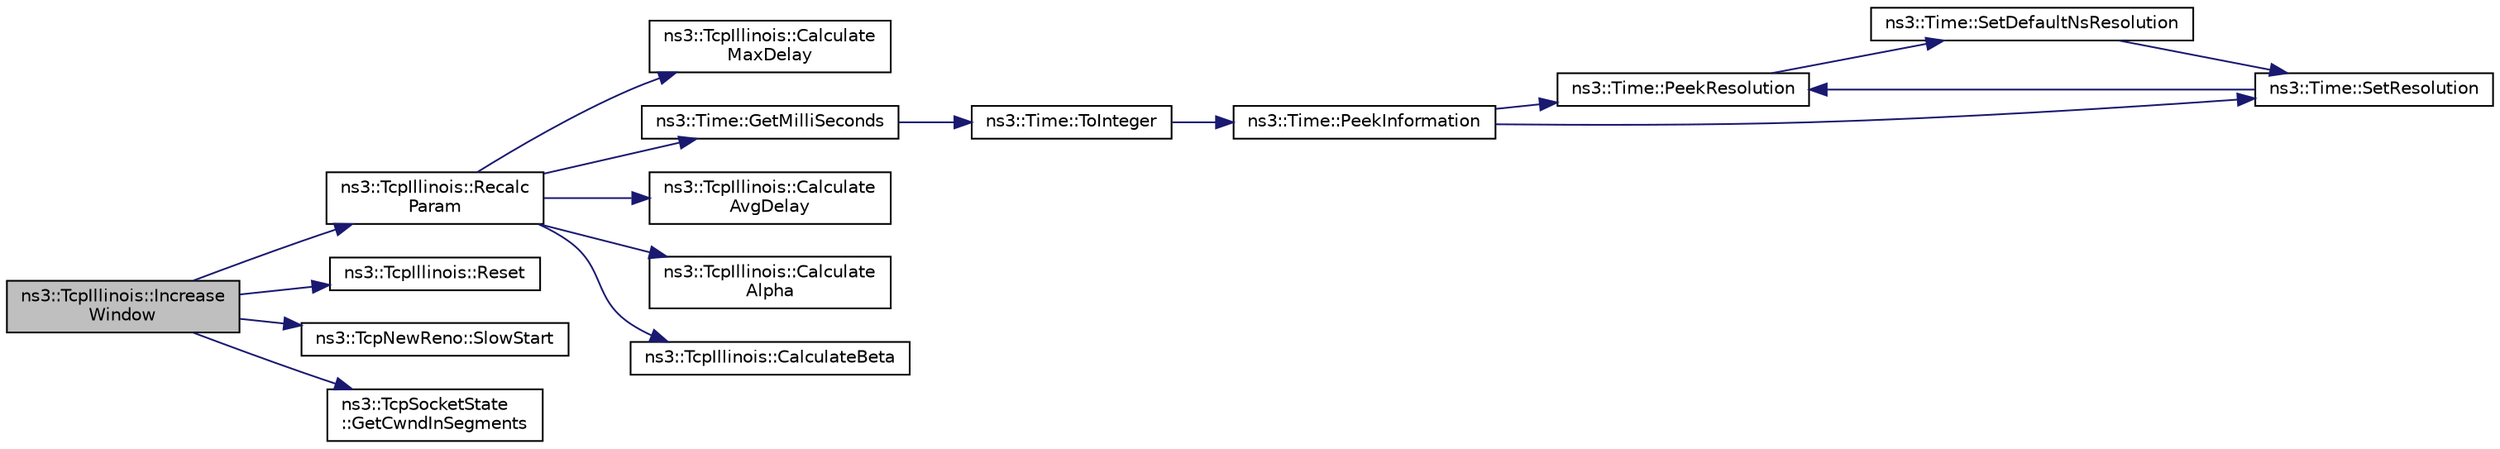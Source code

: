 digraph "ns3::TcpIllinois::IncreaseWindow"
{
  edge [fontname="Helvetica",fontsize="10",labelfontname="Helvetica",labelfontsize="10"];
  node [fontname="Helvetica",fontsize="10",shape=record];
  rankdir="LR";
  Node1 [label="ns3::TcpIllinois::Increase\lWindow",height=0.2,width=0.4,color="black", fillcolor="grey75", style="filled", fontcolor="black"];
  Node1 -> Node2 [color="midnightblue",fontsize="10",style="solid"];
  Node2 [label="ns3::TcpIllinois::Recalc\lParam",height=0.2,width=0.4,color="black", fillcolor="white", style="filled",URL="$dc/dd1/classns3_1_1TcpIllinois.html#a15c2ea39f742b9cb8ae4fe4723059837",tooltip="Recalculate alpha and beta every RTT. "];
  Node2 -> Node3 [color="midnightblue",fontsize="10",style="solid"];
  Node3 [label="ns3::TcpIllinois::Calculate\lMaxDelay",height=0.2,width=0.4,color="black", fillcolor="white", style="filled",URL="$dc/dd1/classns3_1_1TcpIllinois.html#afd446c963a9d47064bfe3befd1dfa016",tooltip="Calculate maximum queueing delay. "];
  Node2 -> Node4 [color="midnightblue",fontsize="10",style="solid"];
  Node4 [label="ns3::Time::GetMilliSeconds",height=0.2,width=0.4,color="black", fillcolor="white", style="filled",URL="$dc/d04/classns3_1_1Time.html#aba3428a8b6c4c8d9014ce44145081f34"];
  Node4 -> Node5 [color="midnightblue",fontsize="10",style="solid"];
  Node5 [label="ns3::Time::ToInteger",height=0.2,width=0.4,color="black", fillcolor="white", style="filled",URL="$dc/d04/classns3_1_1Time.html#a0c9c8fb9ec7222c7799c1081f14f6031"];
  Node5 -> Node6 [color="midnightblue",fontsize="10",style="solid"];
  Node6 [label="ns3::Time::PeekInformation",height=0.2,width=0.4,color="black", fillcolor="white", style="filled",URL="$dc/d04/classns3_1_1Time.html#a0b023c55c20582aa7c1781aacf128034"];
  Node6 -> Node7 [color="midnightblue",fontsize="10",style="solid"];
  Node7 [label="ns3::Time::PeekResolution",height=0.2,width=0.4,color="black", fillcolor="white", style="filled",URL="$dc/d04/classns3_1_1Time.html#a963e53522278fcbdf1ab9f7adbd0f5d6"];
  Node7 -> Node8 [color="midnightblue",fontsize="10",style="solid"];
  Node8 [label="ns3::Time::SetDefaultNsResolution",height=0.2,width=0.4,color="black", fillcolor="white", style="filled",URL="$dc/d04/classns3_1_1Time.html#a6a872e62f71dfa817fef2c549473d980"];
  Node8 -> Node9 [color="midnightblue",fontsize="10",style="solid"];
  Node9 [label="ns3::Time::SetResolution",height=0.2,width=0.4,color="black", fillcolor="white", style="filled",URL="$dc/d04/classns3_1_1Time.html#ac89165ba7715b66017a49c718f4aef09"];
  Node9 -> Node7 [color="midnightblue",fontsize="10",style="solid"];
  Node6 -> Node9 [color="midnightblue",fontsize="10",style="solid"];
  Node2 -> Node10 [color="midnightblue",fontsize="10",style="solid"];
  Node10 [label="ns3::TcpIllinois::Calculate\lAvgDelay",height=0.2,width=0.4,color="black", fillcolor="white", style="filled",URL="$dc/dd1/classns3_1_1TcpIllinois.html#a1fe8006b836cb497fe79108ab62c1c84",tooltip="Calculate average queueing delay. "];
  Node2 -> Node11 [color="midnightblue",fontsize="10",style="solid"];
  Node11 [label="ns3::TcpIllinois::Calculate\lAlpha",height=0.2,width=0.4,color="black", fillcolor="white", style="filled",URL="$dc/dd1/classns3_1_1TcpIllinois.html#a473c7333be614f3183c81048c93049b2",tooltip="Calculate additive increase factor alpha. "];
  Node2 -> Node12 [color="midnightblue",fontsize="10",style="solid"];
  Node12 [label="ns3::TcpIllinois::CalculateBeta",height=0.2,width=0.4,color="black", fillcolor="white", style="filled",URL="$dc/dd1/classns3_1_1TcpIllinois.html#a7306f1cde806901aed1f93d6c43ce9d4",tooltip="Calculate multiplicative decrease factor beta. "];
  Node1 -> Node13 [color="midnightblue",fontsize="10",style="solid"];
  Node13 [label="ns3::TcpIllinois::Reset",height=0.2,width=0.4,color="black", fillcolor="white", style="filled",URL="$dc/dd1/classns3_1_1TcpIllinois.html#adf4b3324f0d026515758691b036483ed",tooltip="Reset Illinois parameters. "];
  Node1 -> Node14 [color="midnightblue",fontsize="10",style="solid"];
  Node14 [label="ns3::TcpNewReno::SlowStart",height=0.2,width=0.4,color="black", fillcolor="white", style="filled",URL="$d9/d54/classns3_1_1TcpNewReno.html#a1cf5fd9585eb3b745727f4f5beae0706",tooltip="Tcp NewReno slow start algorithm. "];
  Node1 -> Node15 [color="midnightblue",fontsize="10",style="solid"];
  Node15 [label="ns3::TcpSocketState\l::GetCwndInSegments",height=0.2,width=0.4,color="black", fillcolor="white", style="filled",URL="$dd/db9/classns3_1_1TcpSocketState.html#ab6dfe309ca53fd3207dcafede75ad12d",tooltip="Get cwnd in segments rather than bytes. "];
}
